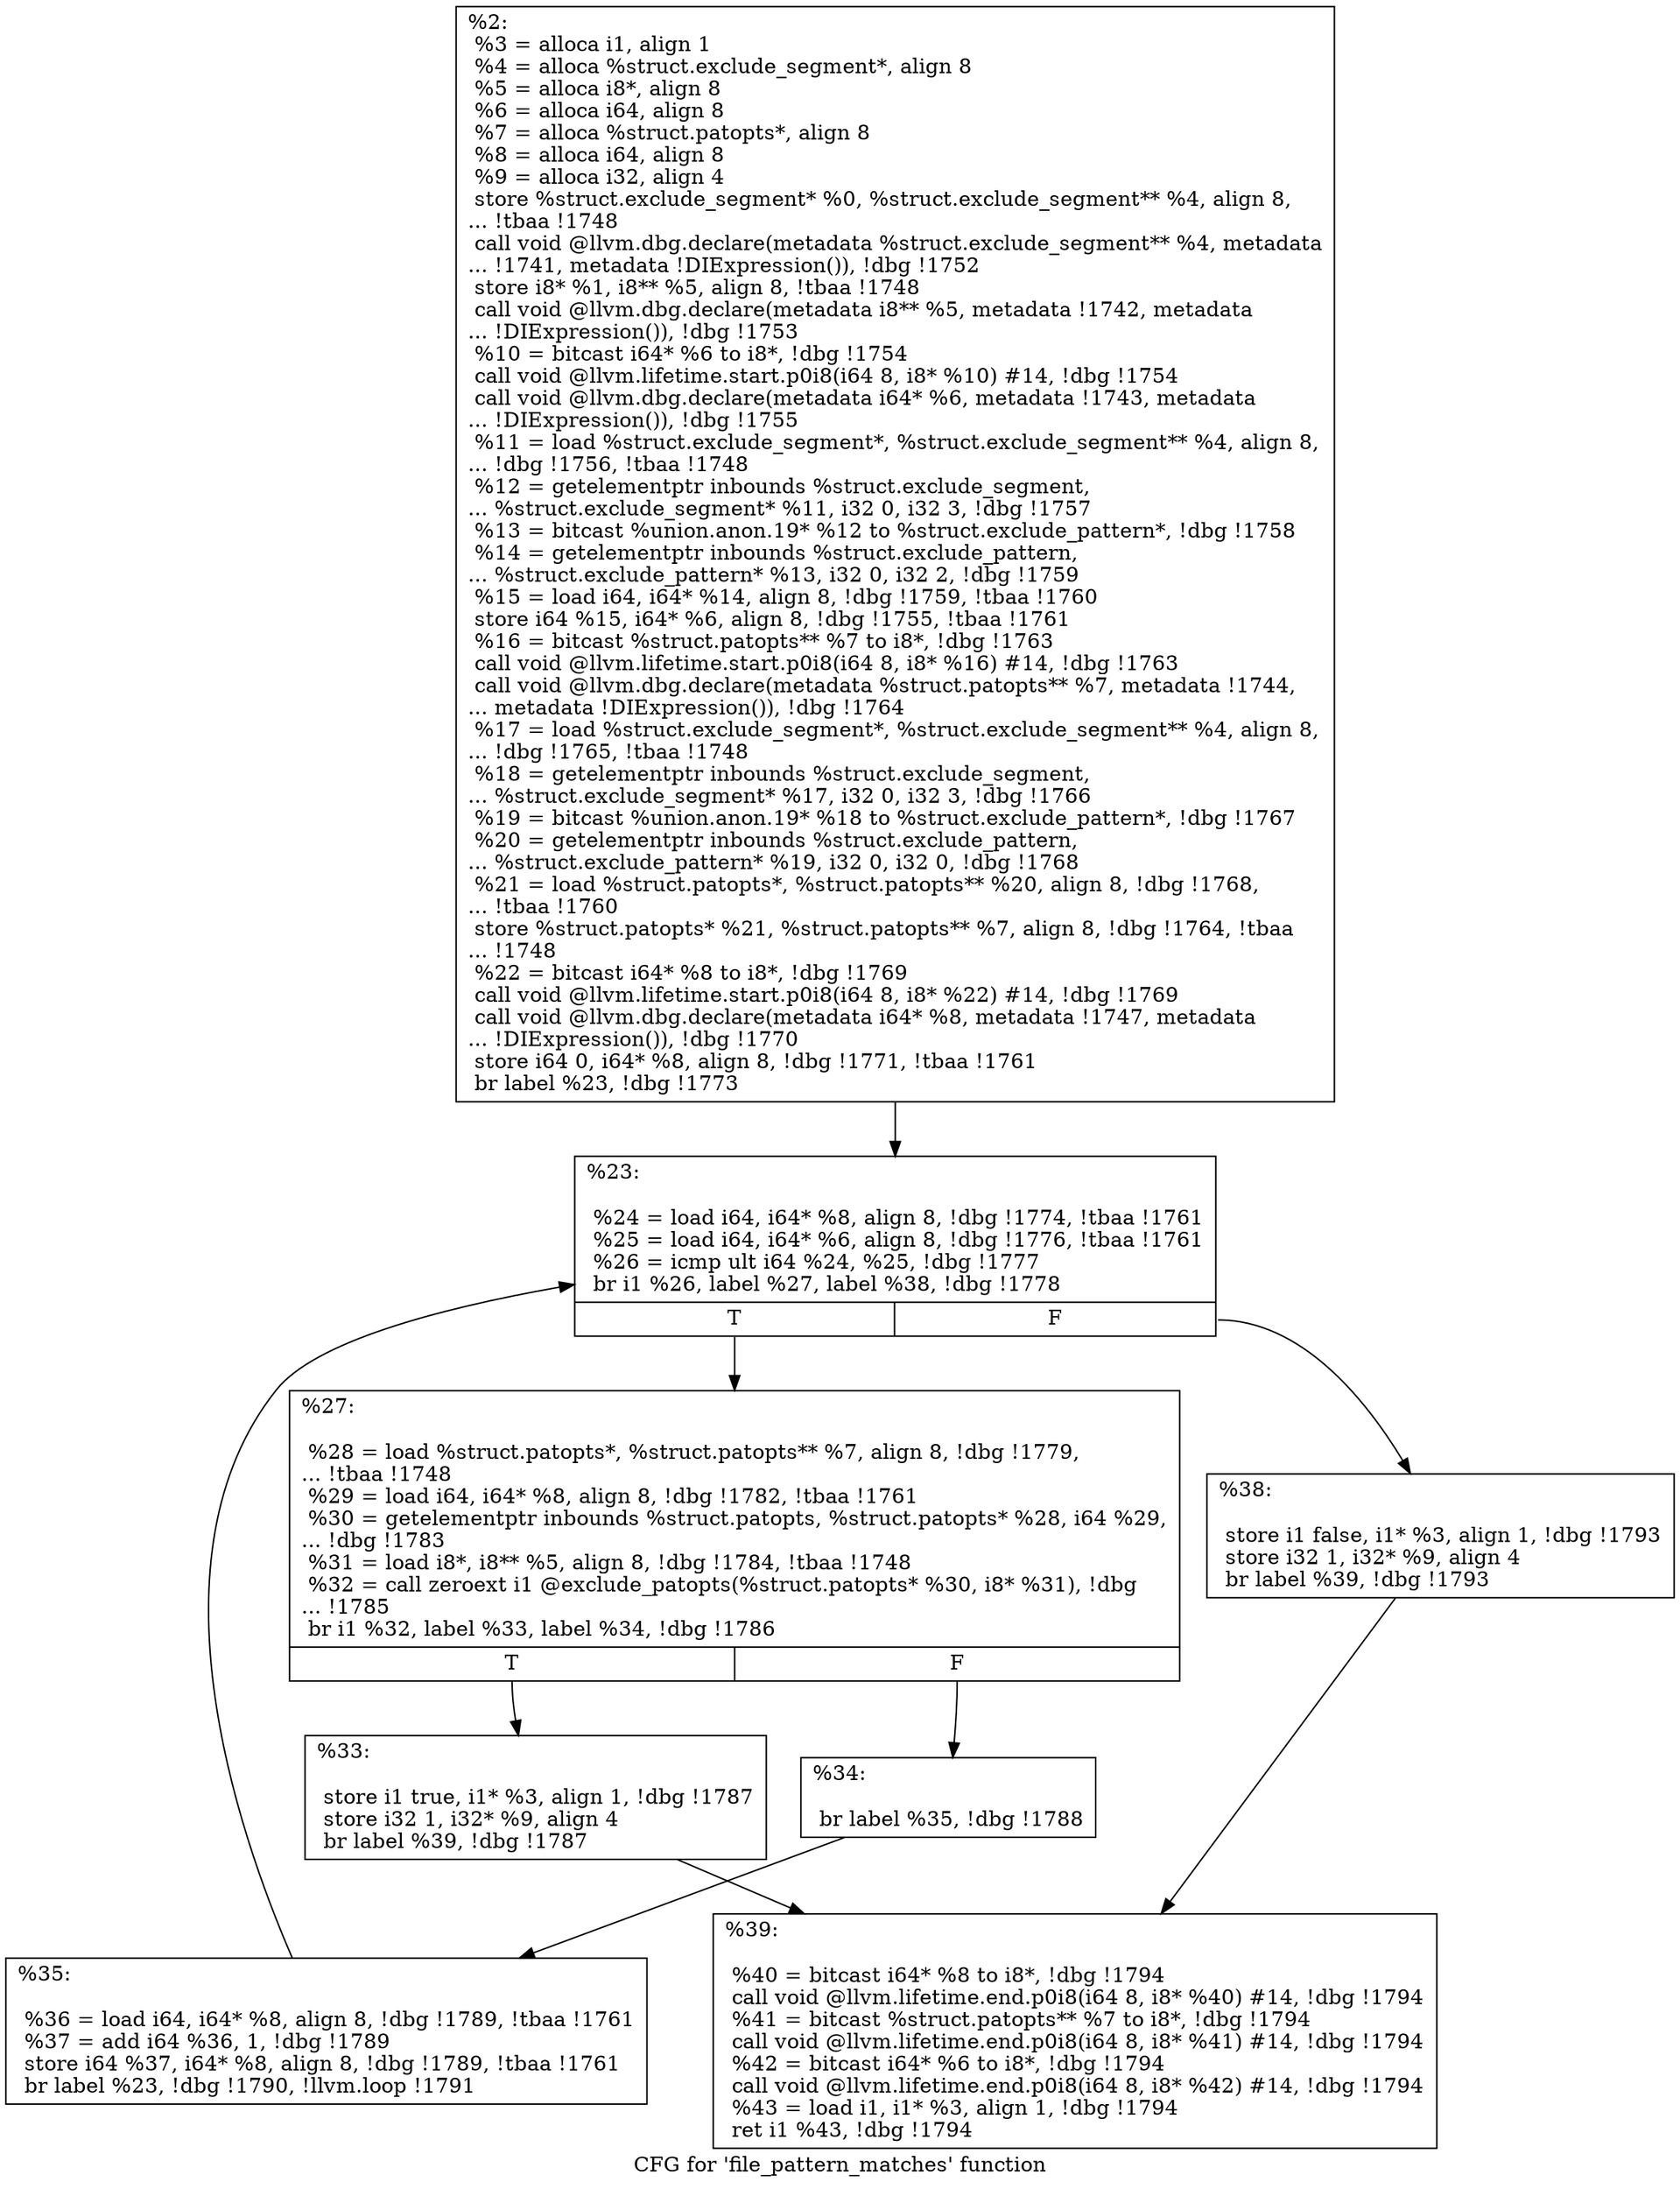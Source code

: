 digraph "CFG for 'file_pattern_matches' function" {
	label="CFG for 'file_pattern_matches' function";

	Node0x28ad140 [shape=record,label="{%2:\l  %3 = alloca i1, align 1\l  %4 = alloca %struct.exclude_segment*, align 8\l  %5 = alloca i8*, align 8\l  %6 = alloca i64, align 8\l  %7 = alloca %struct.patopts*, align 8\l  %8 = alloca i64, align 8\l  %9 = alloca i32, align 4\l  store %struct.exclude_segment* %0, %struct.exclude_segment** %4, align 8,\l... !tbaa !1748\l  call void @llvm.dbg.declare(metadata %struct.exclude_segment** %4, metadata\l... !1741, metadata !DIExpression()), !dbg !1752\l  store i8* %1, i8** %5, align 8, !tbaa !1748\l  call void @llvm.dbg.declare(metadata i8** %5, metadata !1742, metadata\l... !DIExpression()), !dbg !1753\l  %10 = bitcast i64* %6 to i8*, !dbg !1754\l  call void @llvm.lifetime.start.p0i8(i64 8, i8* %10) #14, !dbg !1754\l  call void @llvm.dbg.declare(metadata i64* %6, metadata !1743, metadata\l... !DIExpression()), !dbg !1755\l  %11 = load %struct.exclude_segment*, %struct.exclude_segment** %4, align 8,\l... !dbg !1756, !tbaa !1748\l  %12 = getelementptr inbounds %struct.exclude_segment,\l... %struct.exclude_segment* %11, i32 0, i32 3, !dbg !1757\l  %13 = bitcast %union.anon.19* %12 to %struct.exclude_pattern*, !dbg !1758\l  %14 = getelementptr inbounds %struct.exclude_pattern,\l... %struct.exclude_pattern* %13, i32 0, i32 2, !dbg !1759\l  %15 = load i64, i64* %14, align 8, !dbg !1759, !tbaa !1760\l  store i64 %15, i64* %6, align 8, !dbg !1755, !tbaa !1761\l  %16 = bitcast %struct.patopts** %7 to i8*, !dbg !1763\l  call void @llvm.lifetime.start.p0i8(i64 8, i8* %16) #14, !dbg !1763\l  call void @llvm.dbg.declare(metadata %struct.patopts** %7, metadata !1744,\l... metadata !DIExpression()), !dbg !1764\l  %17 = load %struct.exclude_segment*, %struct.exclude_segment** %4, align 8,\l... !dbg !1765, !tbaa !1748\l  %18 = getelementptr inbounds %struct.exclude_segment,\l... %struct.exclude_segment* %17, i32 0, i32 3, !dbg !1766\l  %19 = bitcast %union.anon.19* %18 to %struct.exclude_pattern*, !dbg !1767\l  %20 = getelementptr inbounds %struct.exclude_pattern,\l... %struct.exclude_pattern* %19, i32 0, i32 0, !dbg !1768\l  %21 = load %struct.patopts*, %struct.patopts** %20, align 8, !dbg !1768,\l... !tbaa !1760\l  store %struct.patopts* %21, %struct.patopts** %7, align 8, !dbg !1764, !tbaa\l... !1748\l  %22 = bitcast i64* %8 to i8*, !dbg !1769\l  call void @llvm.lifetime.start.p0i8(i64 8, i8* %22) #14, !dbg !1769\l  call void @llvm.dbg.declare(metadata i64* %8, metadata !1747, metadata\l... !DIExpression()), !dbg !1770\l  store i64 0, i64* %8, align 8, !dbg !1771, !tbaa !1761\l  br label %23, !dbg !1773\l}"];
	Node0x28ad140 -> Node0x28ad190;
	Node0x28ad190 [shape=record,label="{%23:\l\l  %24 = load i64, i64* %8, align 8, !dbg !1774, !tbaa !1761\l  %25 = load i64, i64* %6, align 8, !dbg !1776, !tbaa !1761\l  %26 = icmp ult i64 %24, %25, !dbg !1777\l  br i1 %26, label %27, label %38, !dbg !1778\l|{<s0>T|<s1>F}}"];
	Node0x28ad190:s0 -> Node0x28ad1e0;
	Node0x28ad190:s1 -> Node0x28ad320;
	Node0x28ad1e0 [shape=record,label="{%27:\l\l  %28 = load %struct.patopts*, %struct.patopts** %7, align 8, !dbg !1779,\l... !tbaa !1748\l  %29 = load i64, i64* %8, align 8, !dbg !1782, !tbaa !1761\l  %30 = getelementptr inbounds %struct.patopts, %struct.patopts* %28, i64 %29,\l... !dbg !1783\l  %31 = load i8*, i8** %5, align 8, !dbg !1784, !tbaa !1748\l  %32 = call zeroext i1 @exclude_patopts(%struct.patopts* %30, i8* %31), !dbg\l... !1785\l  br i1 %32, label %33, label %34, !dbg !1786\l|{<s0>T|<s1>F}}"];
	Node0x28ad1e0:s0 -> Node0x28ad230;
	Node0x28ad1e0:s1 -> Node0x28ad280;
	Node0x28ad230 [shape=record,label="{%33:\l\l  store i1 true, i1* %3, align 1, !dbg !1787\l  store i32 1, i32* %9, align 4\l  br label %39, !dbg !1787\l}"];
	Node0x28ad230 -> Node0x28ad370;
	Node0x28ad280 [shape=record,label="{%34:\l\l  br label %35, !dbg !1788\l}"];
	Node0x28ad280 -> Node0x28ad2d0;
	Node0x28ad2d0 [shape=record,label="{%35:\l\l  %36 = load i64, i64* %8, align 8, !dbg !1789, !tbaa !1761\l  %37 = add i64 %36, 1, !dbg !1789\l  store i64 %37, i64* %8, align 8, !dbg !1789, !tbaa !1761\l  br label %23, !dbg !1790, !llvm.loop !1791\l}"];
	Node0x28ad2d0 -> Node0x28ad190;
	Node0x28ad320 [shape=record,label="{%38:\l\l  store i1 false, i1* %3, align 1, !dbg !1793\l  store i32 1, i32* %9, align 4\l  br label %39, !dbg !1793\l}"];
	Node0x28ad320 -> Node0x28ad370;
	Node0x28ad370 [shape=record,label="{%39:\l\l  %40 = bitcast i64* %8 to i8*, !dbg !1794\l  call void @llvm.lifetime.end.p0i8(i64 8, i8* %40) #14, !dbg !1794\l  %41 = bitcast %struct.patopts** %7 to i8*, !dbg !1794\l  call void @llvm.lifetime.end.p0i8(i64 8, i8* %41) #14, !dbg !1794\l  %42 = bitcast i64* %6 to i8*, !dbg !1794\l  call void @llvm.lifetime.end.p0i8(i64 8, i8* %42) #14, !dbg !1794\l  %43 = load i1, i1* %3, align 1, !dbg !1794\l  ret i1 %43, !dbg !1794\l}"];
}
